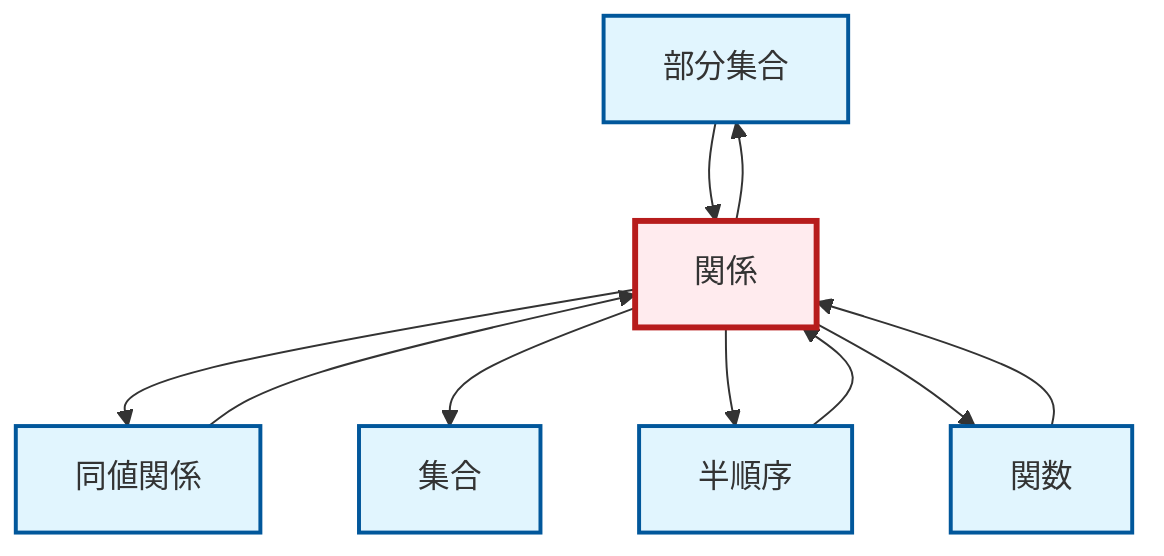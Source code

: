 graph TD
    classDef definition fill:#e1f5fe,stroke:#01579b,stroke-width:2px
    classDef theorem fill:#f3e5f5,stroke:#4a148c,stroke-width:2px
    classDef axiom fill:#fff3e0,stroke:#e65100,stroke-width:2px
    classDef example fill:#e8f5e9,stroke:#1b5e20,stroke-width:2px
    classDef current fill:#ffebee,stroke:#b71c1c,stroke-width:3px
    def-subset["部分集合"]:::definition
    def-set["集合"]:::definition
    def-partial-order["半順序"]:::definition
    def-equivalence-relation["同値関係"]:::definition
    def-function["関数"]:::definition
    def-relation["関係"]:::definition
    def-relation --> def-subset
    def-relation --> def-equivalence-relation
    def-subset --> def-relation
    def-partial-order --> def-relation
    def-equivalence-relation --> def-relation
    def-relation --> def-set
    def-relation --> def-partial-order
    def-function --> def-relation
    def-relation --> def-function
    class def-relation current
